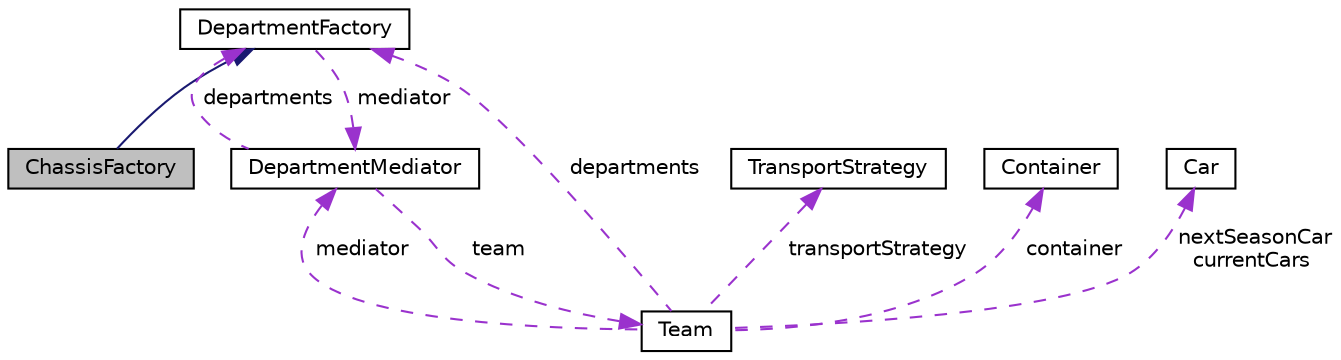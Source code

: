 digraph "ChassisFactory"
{
  edge [fontname="Helvetica",fontsize="10",labelfontname="Helvetica",labelfontsize="10"];
  node [fontname="Helvetica",fontsize="10",shape=record];
  Node2 [label="ChassisFactory",height=0.2,width=0.4,color="black", fillcolor="grey75", style="filled", fontcolor="black"];
  Node3 -> Node2 [dir="back",color="midnightblue",fontsize="10",style="solid",fontname="Helvetica"];
  Node3 [label="DepartmentFactory",height=0.2,width=0.4,color="black", fillcolor="white", style="filled",URL="$classDepartmentFactory.html"];
  Node4 -> Node3 [dir="back",color="darkorchid3",fontsize="10",style="dashed",label=" mediator" ,fontname="Helvetica"];
  Node4 [label="DepartmentMediator",height=0.2,width=0.4,color="black", fillcolor="white", style="filled",URL="$classDepartmentMediator.html"];
  Node3 -> Node4 [dir="back",color="darkorchid3",fontsize="10",style="dashed",label=" departments" ,fontname="Helvetica"];
  Node5 -> Node4 [dir="back",color="darkorchid3",fontsize="10",style="dashed",label=" team" ,fontname="Helvetica"];
  Node5 [label="Team",height=0.2,width=0.4,color="black", fillcolor="white", style="filled",URL="$classTeam.html"];
  Node6 -> Node5 [dir="back",color="darkorchid3",fontsize="10",style="dashed",label=" transportStrategy" ,fontname="Helvetica"];
  Node6 [label="TransportStrategy",height=0.2,width=0.4,color="black", fillcolor="white", style="filled",URL="$classTransportStrategy.html"];
  Node3 -> Node5 [dir="back",color="darkorchid3",fontsize="10",style="dashed",label=" departments" ,fontname="Helvetica"];
  Node7 -> Node5 [dir="back",color="darkorchid3",fontsize="10",style="dashed",label=" container" ,fontname="Helvetica"];
  Node7 [label="Container",height=0.2,width=0.4,color="black", fillcolor="white", style="filled",URL="$classContainer.html"];
  Node4 -> Node5 [dir="back",color="darkorchid3",fontsize="10",style="dashed",label=" mediator" ,fontname="Helvetica"];
  Node8 -> Node5 [dir="back",color="darkorchid3",fontsize="10",style="dashed",label=" nextSeasonCar\ncurrentCars" ,fontname="Helvetica"];
  Node8 [label="Car",height=0.2,width=0.4,color="black", fillcolor="white", style="filled",URL="$classCar.html"];
}
